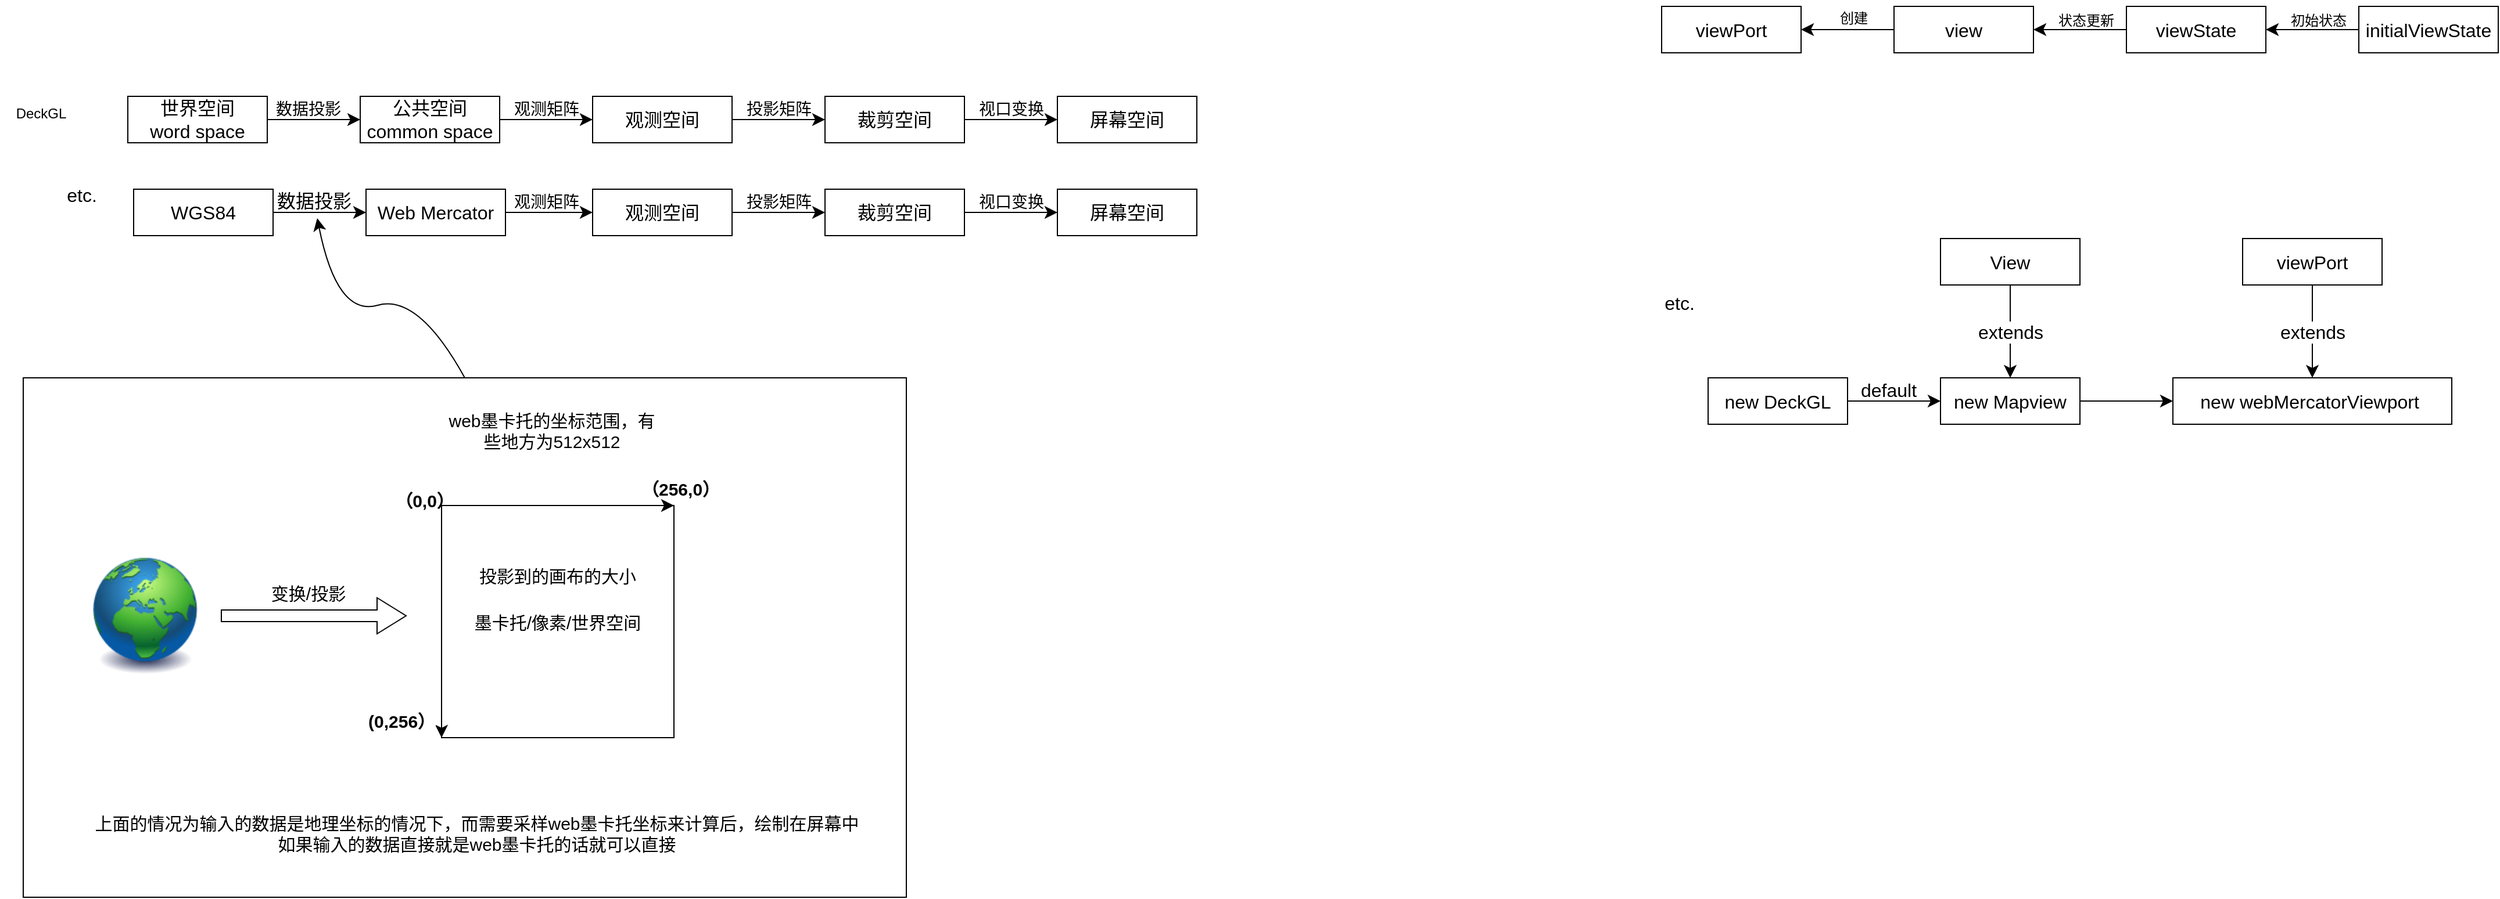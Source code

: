 <mxfile version="20.8.22" type="github">
  <diagram name="第 1 页" id="P9t2RC2k75KREn3W-97-">
    <mxGraphModel dx="2087" dy="986" grid="1" gridSize="10" guides="1" tooltips="1" connect="1" arrows="1" fold="1" page="0" pageScale="1" pageWidth="827" pageHeight="1169" math="0" shadow="0">
      <root>
        <mxCell id="0" />
        <mxCell id="1" parent="0" />
        <mxCell id="APESsE0bnVP-rjU41OoM-38" value="" style="rounded=0;whiteSpace=wrap;html=1;fontSize=14;" vertex="1" parent="1">
          <mxGeometry x="-330" y="442.5" width="760" height="447.5" as="geometry" />
        </mxCell>
        <mxCell id="U00k44nBWP5hFbAEq7iG-27" value="墨卡托/像素/世界空间" style="whiteSpace=wrap;html=1;aspect=fixed;fontSize=15;rounded=0;" parent="1" vertex="1">
          <mxGeometry x="30" y="552.5" width="200" height="200" as="geometry" />
        </mxCell>
        <mxCell id="hXN5MZDR5_vwzj8-u30s-8" value="&lt;font style=&quot;font-size: 12px;&quot;&gt;&lt;b&gt;&lt;br&gt;&lt;/b&gt;&lt;/font&gt;" style="edgeStyle=none;curved=1;rounded=0;orthogonalLoop=1;jettySize=auto;html=1;fontSize=12;startSize=8;endSize=8;" parent="1" source="hXN5MZDR5_vwzj8-u30s-2" edge="1">
          <mxGeometry relative="1" as="geometry">
            <mxPoint x="160" y="220" as="targetPoint" />
          </mxGeometry>
        </mxCell>
        <mxCell id="hXN5MZDR5_vwzj8-u30s-2" value="公共空间&lt;br&gt;common space" style="rounded=0;whiteSpace=wrap;html=1;fontSize=16;" parent="1" vertex="1">
          <mxGeometry x="-40" y="200" width="120" height="40" as="geometry" />
        </mxCell>
        <mxCell id="hXN5MZDR5_vwzj8-u30s-5" value="观测空间" style="rounded=0;whiteSpace=wrap;html=1;fontSize=16;" parent="1" vertex="1">
          <mxGeometry x="160" y="200" width="120" height="40" as="geometry" />
        </mxCell>
        <mxCell id="hXN5MZDR5_vwzj8-u30s-14" value="DeckGL" style="text;html=1;align=center;verticalAlign=middle;resizable=0;points=[];autosize=1;strokeColor=none;fillColor=none;fontSize=12;rounded=0;" parent="1" vertex="1">
          <mxGeometry x="-350" y="200" width="70" height="30" as="geometry" />
        </mxCell>
        <mxCell id="hXN5MZDR5_vwzj8-u30s-19" value="&lt;font style=&quot;font-size: 16px;&quot;&gt;世界空间&lt;br&gt;word space&lt;br&gt;&lt;/font&gt;" style="rounded=0;whiteSpace=wrap;html=1;fontSize=12;" parent="1" vertex="1">
          <mxGeometry x="-240" y="200" width="120" height="40" as="geometry" />
        </mxCell>
        <mxCell id="hXN5MZDR5_vwzj8-u30s-20" value="" style="endArrow=classic;html=1;rounded=0;fontSize=12;startSize=8;endSize=8;curved=1;exitX=1;exitY=0.5;exitDx=0;exitDy=0;" parent="1" source="hXN5MZDR5_vwzj8-u30s-19" target="hXN5MZDR5_vwzj8-u30s-2" edge="1">
          <mxGeometry width="50" height="50" relative="1" as="geometry">
            <mxPoint x="-10" y="140" as="sourcePoint" />
            <mxPoint x="40" y="90" as="targetPoint" />
          </mxGeometry>
        </mxCell>
        <mxCell id="hXN5MZDR5_vwzj8-u30s-36" style="edgeStyle=none;curved=1;rounded=0;orthogonalLoop=1;jettySize=auto;html=1;entryX=1;entryY=0.5;entryDx=0;entryDy=0;fontSize=12;startSize=8;endSize=8;" parent="1" source="hXN5MZDR5_vwzj8-u30s-31" target="hXN5MZDR5_vwzj8-u30s-33" edge="1">
          <mxGeometry relative="1" as="geometry" />
        </mxCell>
        <mxCell id="hXN5MZDR5_vwzj8-u30s-31" value="&lt;font style=&quot;font-size: 16px;&quot;&gt;view&lt;/font&gt;" style="rounded=0;whiteSpace=wrap;html=1;fontSize=12;" parent="1" vertex="1">
          <mxGeometry x="1280" y="122.5" width="120" height="40" as="geometry" />
        </mxCell>
        <mxCell id="hXN5MZDR5_vwzj8-u30s-34" style="edgeStyle=none;curved=1;rounded=0;orthogonalLoop=1;jettySize=auto;html=1;entryX=1;entryY=0.5;entryDx=0;entryDy=0;fontSize=16;startSize=8;endSize=8;" parent="1" source="hXN5MZDR5_vwzj8-u30s-32" target="hXN5MZDR5_vwzj8-u30s-31" edge="1">
          <mxGeometry relative="1" as="geometry" />
        </mxCell>
        <mxCell id="hXN5MZDR5_vwzj8-u30s-32" value="&lt;font style=&quot;font-size: 16px;&quot;&gt;viewState&lt;/font&gt;" style="rounded=0;whiteSpace=wrap;html=1;fontSize=12;" parent="1" vertex="1">
          <mxGeometry x="1480" y="122.5" width="120" height="40" as="geometry" />
        </mxCell>
        <mxCell id="hXN5MZDR5_vwzj8-u30s-33" value="&lt;font style=&quot;font-size: 16px;&quot;&gt;viewPort&lt;/font&gt;" style="rounded=0;whiteSpace=wrap;html=1;fontSize=12;" parent="1" vertex="1">
          <mxGeometry x="1080" y="122.5" width="120" height="40" as="geometry" />
        </mxCell>
        <mxCell id="hXN5MZDR5_vwzj8-u30s-35" value="&lt;font style=&quot;font-size: 12px;&quot;&gt;状态更新&lt;/font&gt;" style="text;html=1;align=center;verticalAlign=middle;resizable=0;points=[];autosize=1;strokeColor=none;fillColor=none;fontSize=16;rounded=0;" parent="1" vertex="1">
          <mxGeometry x="1410" y="117.5" width="70" height="30" as="geometry" />
        </mxCell>
        <mxCell id="hXN5MZDR5_vwzj8-u30s-37" value="创建" style="text;html=1;align=center;verticalAlign=middle;resizable=0;points=[];autosize=1;strokeColor=none;fillColor=none;fontSize=12;rounded=0;" parent="1" vertex="1">
          <mxGeometry x="1220" y="117.5" width="50" height="30" as="geometry" />
        </mxCell>
        <mxCell id="hXN5MZDR5_vwzj8-u30s-39" style="edgeStyle=none;curved=1;rounded=0;orthogonalLoop=1;jettySize=auto;html=1;fontSize=16;startSize=8;endSize=8;" parent="1" source="hXN5MZDR5_vwzj8-u30s-38" target="hXN5MZDR5_vwzj8-u30s-32" edge="1">
          <mxGeometry relative="1" as="geometry" />
        </mxCell>
        <mxCell id="hXN5MZDR5_vwzj8-u30s-38" value="&lt;font style=&quot;font-size: 16px;&quot;&gt;initialViewState&lt;/font&gt;" style="rounded=0;whiteSpace=wrap;html=1;fontSize=12;" parent="1" vertex="1">
          <mxGeometry x="1680" y="122.5" width="120" height="40" as="geometry" />
        </mxCell>
        <mxCell id="hXN5MZDR5_vwzj8-u30s-40" value="&lt;font style=&quot;font-size: 12px;&quot;&gt;初始状态&lt;/font&gt;" style="text;html=1;align=center;verticalAlign=middle;resizable=0;points=[];autosize=1;strokeColor=none;fillColor=none;fontSize=16;rounded=0;" parent="1" vertex="1">
          <mxGeometry x="1610" y="117.5" width="70" height="30" as="geometry" />
        </mxCell>
        <mxCell id="U00k44nBWP5hFbAEq7iG-1" value="etc." style="text;html=1;align=center;verticalAlign=middle;resizable=0;points=[];autosize=1;strokeColor=none;fillColor=none;fontSize=16;rounded=0;" parent="1" vertex="1">
          <mxGeometry x="1070" y="362.5" width="50" height="30" as="geometry" />
        </mxCell>
        <mxCell id="U00k44nBWP5hFbAEq7iG-4" style="edgeStyle=none;curved=1;rounded=0;orthogonalLoop=1;jettySize=auto;html=1;fontSize=12;startSize=8;endSize=8;" parent="1" source="U00k44nBWP5hFbAEq7iG-2" target="U00k44nBWP5hFbAEq7iG-3" edge="1">
          <mxGeometry relative="1" as="geometry" />
        </mxCell>
        <mxCell id="U00k44nBWP5hFbAEq7iG-2" value="new DeckGL" style="rounded=0;whiteSpace=wrap;html=1;fontSize=16;" parent="1" vertex="1">
          <mxGeometry x="1120" y="442.5" width="120" height="40" as="geometry" />
        </mxCell>
        <mxCell id="U00k44nBWP5hFbAEq7iG-6" style="edgeStyle=none;curved=1;rounded=0;orthogonalLoop=1;jettySize=auto;html=1;fontSize=12;startSize=8;endSize=8;" parent="1" source="U00k44nBWP5hFbAEq7iG-3" target="U00k44nBWP5hFbAEq7iG-5" edge="1">
          <mxGeometry relative="1" as="geometry" />
        </mxCell>
        <mxCell id="U00k44nBWP5hFbAEq7iG-3" value="new Mapview" style="rounded=0;whiteSpace=wrap;html=1;fontSize=16;" parent="1" vertex="1">
          <mxGeometry x="1320" y="442.5" width="120" height="40" as="geometry" />
        </mxCell>
        <mxCell id="U00k44nBWP5hFbAEq7iG-5" value="new webMercatorViewport&amp;nbsp;" style="rounded=0;whiteSpace=wrap;html=1;fontSize=16;" parent="1" vertex="1">
          <mxGeometry x="1520" y="442.5" width="240" height="40" as="geometry" />
        </mxCell>
        <mxCell id="U00k44nBWP5hFbAEq7iG-11" style="edgeStyle=none;curved=1;rounded=0;orthogonalLoop=1;jettySize=auto;html=1;entryX=0.5;entryY=0;entryDx=0;entryDy=0;fontSize=12;startSize=8;endSize=8;" parent="1" source="U00k44nBWP5hFbAEq7iG-10" target="U00k44nBWP5hFbAEq7iG-3" edge="1">
          <mxGeometry relative="1" as="geometry" />
        </mxCell>
        <mxCell id="U00k44nBWP5hFbAEq7iG-12" value="extends" style="edgeLabel;html=1;align=center;verticalAlign=middle;resizable=0;points=[];fontSize=16;rounded=0;" parent="U00k44nBWP5hFbAEq7iG-11" vertex="1" connectable="0">
          <mxGeometry x="-0.35" y="-1" relative="1" as="geometry">
            <mxPoint x="1" y="14" as="offset" />
          </mxGeometry>
        </mxCell>
        <mxCell id="U00k44nBWP5hFbAEq7iG-10" value="View" style="rounded=0;whiteSpace=wrap;html=1;fontSize=16;" parent="1" vertex="1">
          <mxGeometry x="1320" y="322.5" width="120" height="40" as="geometry" />
        </mxCell>
        <mxCell id="U00k44nBWP5hFbAEq7iG-15" style="edgeStyle=none;curved=1;rounded=0;orthogonalLoop=1;jettySize=auto;html=1;entryX=0.5;entryY=0;entryDx=0;entryDy=0;fontSize=12;startSize=8;endSize=8;" parent="1" source="U00k44nBWP5hFbAEq7iG-17" target="U00k44nBWP5hFbAEq7iG-5" edge="1">
          <mxGeometry relative="1" as="geometry">
            <mxPoint x="1645" y="442.5" as="targetPoint" />
          </mxGeometry>
        </mxCell>
        <mxCell id="U00k44nBWP5hFbAEq7iG-16" value="extends" style="edgeLabel;html=1;align=center;verticalAlign=middle;resizable=0;points=[];fontSize=16;rounded=0;" parent="U00k44nBWP5hFbAEq7iG-15" vertex="1" connectable="0">
          <mxGeometry x="-0.35" y="-1" relative="1" as="geometry">
            <mxPoint x="1" y="14" as="offset" />
          </mxGeometry>
        </mxCell>
        <mxCell id="U00k44nBWP5hFbAEq7iG-17" value="viewPort" style="rounded=0;whiteSpace=wrap;html=1;fontSize=16;" parent="1" vertex="1">
          <mxGeometry x="1580" y="322.5" width="120" height="40" as="geometry" />
        </mxCell>
        <mxCell id="U00k44nBWP5hFbAEq7iG-18" value="default" style="text;html=1;align=center;verticalAlign=middle;resizable=0;points=[];autosize=1;strokeColor=none;fillColor=none;fontSize=16;rounded=0;" parent="1" vertex="1">
          <mxGeometry x="1240" y="437.5" width="70" height="30" as="geometry" />
        </mxCell>
        <mxCell id="U00k44nBWP5hFbAEq7iG-20" value="" style="endArrow=classic;html=1;rounded=0;fontSize=11;startSize=8;endSize=8;curved=1;" parent="1" edge="1">
          <mxGeometry width="50" height="50" relative="1" as="geometry">
            <mxPoint x="30" y="552.5" as="sourcePoint" />
            <mxPoint x="230" y="552.5" as="targetPoint" />
          </mxGeometry>
        </mxCell>
        <mxCell id="U00k44nBWP5hFbAEq7iG-21" value="" style="endArrow=classic;html=1;rounded=0;fontSize=11;startSize=8;endSize=8;curved=1;entryX=0;entryY=1;entryDx=0;entryDy=0;" parent="1" target="U00k44nBWP5hFbAEq7iG-27" edge="1">
          <mxGeometry width="50" height="50" relative="1" as="geometry">
            <mxPoint x="30" y="552.5" as="sourcePoint" />
            <mxPoint x="30" y="712.5" as="targetPoint" />
          </mxGeometry>
        </mxCell>
        <mxCell id="U00k44nBWP5hFbAEq7iG-22" value="&lt;b&gt;&lt;font style=&quot;font-size: 15px;&quot;&gt;（0,0）&lt;/font&gt;&lt;/b&gt;" style="text;html=1;align=center;verticalAlign=middle;resizable=0;points=[];autosize=1;strokeColor=none;fillColor=none;fontSize=11;rounded=0;" parent="1" vertex="1">
          <mxGeometry x="-20" y="532.5" width="70" height="30" as="geometry" />
        </mxCell>
        <mxCell id="U00k44nBWP5hFbAEq7iG-23" value="&lt;b style=&quot;border-color: var(--border-color); color: rgb(0, 0, 0); font-family: Helvetica; font-size: 11px; font-style: normal; font-variant-ligatures: normal; font-variant-caps: normal; letter-spacing: normal; orphans: 2; text-align: center; text-indent: 0px; text-transform: none; widows: 2; word-spacing: 0px; -webkit-text-stroke-width: 0px; background-color: rgb(255, 255, 255); text-decoration-thickness: initial; text-decoration-style: initial; text-decoration-color: initial;&quot;&gt;&lt;font style=&quot;border-color: var(--border-color); font-size: 15px;&quot;&gt;（256,0）&lt;/font&gt;&lt;/b&gt;" style="text;whiteSpace=wrap;html=1;fontSize=15;rounded=0;" parent="1" vertex="1">
          <mxGeometry x="200" y="522.5" width="80" height="40" as="geometry" />
        </mxCell>
        <mxCell id="U00k44nBWP5hFbAEq7iG-24" value="&lt;b style=&quot;border-color: var(--border-color); color: rgb(0, 0, 0); font-family: Helvetica; font-style: normal; font-variant-ligatures: normal; font-variant-caps: normal; letter-spacing: normal; orphans: 2; text-indent: 0px; text-transform: none; widows: 2; word-spacing: 0px; -webkit-text-stroke-width: 0px; text-decoration-thickness: initial; text-decoration-style: initial; text-decoration-color: initial; font-size: 11px; text-align: center; background-color: rgb(255, 255, 255);&quot;&gt;&lt;font style=&quot;border-color: var(--border-color); font-size: 15px;&quot;&gt;(0,256）&lt;/font&gt;&lt;/b&gt;" style="text;whiteSpace=wrap;html=1;fontSize=15;rounded=0;" parent="1" vertex="1">
          <mxGeometry x="-35" y="722.5" width="100" height="40" as="geometry" />
        </mxCell>
        <mxCell id="U00k44nBWP5hFbAEq7iG-25" value="web墨卡托的坐标范围，有些地方为512x512" style="text;html=1;strokeColor=none;fillColor=none;align=center;verticalAlign=middle;whiteSpace=wrap;rounded=0;fontSize=15;" parent="1" vertex="1">
          <mxGeometry x="30" y="472.5" width="190" height="30" as="geometry" />
        </mxCell>
        <mxCell id="U00k44nBWP5hFbAEq7iG-26" value="" style="image;html=1;image=img/lib/clip_art/general/Earth_globe_128x128.png;fontSize=15;rounded=0;" parent="1" vertex="1">
          <mxGeometry x="-290" y="597.5" width="130" height="100" as="geometry" />
        </mxCell>
        <mxCell id="U00k44nBWP5hFbAEq7iG-28" value="" style="shape=flexArrow;endArrow=classic;html=1;rounded=0;fontSize=15;startSize=8;endSize=8;curved=1;exitX=1;exitY=0.5;exitDx=0;exitDy=0;" parent="1" source="U00k44nBWP5hFbAEq7iG-26" edge="1">
          <mxGeometry width="50" height="50" relative="1" as="geometry">
            <mxPoint x="130" y="702.5" as="sourcePoint" />
            <mxPoint y="647.5" as="targetPoint" />
          </mxGeometry>
        </mxCell>
        <mxCell id="U00k44nBWP5hFbAEq7iG-31" value="变换/投影" style="text;html=1;align=center;verticalAlign=middle;resizable=0;points=[];autosize=1;strokeColor=none;fillColor=none;fontSize=15;rounded=0;" parent="1" vertex="1">
          <mxGeometry x="-130" y="612.5" width="90" height="30" as="geometry" />
        </mxCell>
        <mxCell id="U00k44nBWP5hFbAEq7iG-32" value="上面的情况为输入的数据是地理坐标的情况下，而需要采样web墨卡托坐标来计算后，绘制在屏幕中&lt;br&gt;如果输入的数据直接就是web墨卡托的话就可以直接" style="text;html=1;align=center;verticalAlign=middle;resizable=0;points=[];autosize=1;strokeColor=none;fillColor=none;fontSize=15;rounded=0;" parent="1" vertex="1">
          <mxGeometry x="-280" y="810" width="680" height="50" as="geometry" />
        </mxCell>
        <mxCell id="U00k44nBWP5hFbAEq7iG-33" value="投影到的画布的大小" style="text;html=1;strokeColor=none;fillColor=none;align=center;verticalAlign=middle;whiteSpace=wrap;rounded=0;fontSize=15;" parent="1" vertex="1">
          <mxGeometry x="55" y="605" width="150" height="15" as="geometry" />
        </mxCell>
        <mxCell id="APESsE0bnVP-rjU41OoM-2" value="&lt;font style=&quot;font-size: 14px;&quot;&gt;数据投影&lt;/font&gt;" style="text;html=1;align=center;verticalAlign=middle;resizable=0;points=[];autosize=1;strokeColor=none;fillColor=none;fontSize=16;rounded=0;" vertex="1" parent="1">
          <mxGeometry x="-125" y="195" width="80" height="30" as="geometry" />
        </mxCell>
        <mxCell id="APESsE0bnVP-rjU41OoM-3" value="etc." style="text;html=1;align=center;verticalAlign=middle;resizable=0;points=[];autosize=1;strokeColor=none;fillColor=none;fontSize=16;rounded=0;" vertex="1" parent="1">
          <mxGeometry x="-305" y="270" width="50" height="30" as="geometry" />
        </mxCell>
        <mxCell id="APESsE0bnVP-rjU41OoM-5" value="Web Mercator" style="rounded=0;whiteSpace=wrap;html=1;fontSize=16;" vertex="1" parent="1">
          <mxGeometry x="-35" y="280" width="120" height="40" as="geometry" />
        </mxCell>
        <mxCell id="APESsE0bnVP-rjU41OoM-8" value="&lt;font style=&quot;font-size: 16px;&quot;&gt;WGS84&lt;br&gt;&lt;/font&gt;" style="rounded=0;whiteSpace=wrap;html=1;fontSize=12;" vertex="1" parent="1">
          <mxGeometry x="-235" y="280" width="120" height="40" as="geometry" />
        </mxCell>
        <mxCell id="APESsE0bnVP-rjU41OoM-9" value="" style="endArrow=classic;html=1;rounded=0;fontSize=12;startSize=8;endSize=8;curved=1;exitX=1;exitY=0.5;exitDx=0;exitDy=0;" edge="1" parent="1" source="APESsE0bnVP-rjU41OoM-8" target="APESsE0bnVP-rjU41OoM-5">
          <mxGeometry width="50" height="50" relative="1" as="geometry">
            <mxPoint x="-5" y="220" as="sourcePoint" />
            <mxPoint x="45" y="170" as="targetPoint" />
          </mxGeometry>
        </mxCell>
        <mxCell id="APESsE0bnVP-rjU41OoM-10" value="数据投影" style="text;html=1;align=center;verticalAlign=middle;resizable=0;points=[];autosize=1;strokeColor=none;fillColor=none;fontSize=16;rounded=0;" vertex="1" parent="1">
          <mxGeometry x="-125" y="275" width="90" height="30" as="geometry" />
        </mxCell>
        <mxCell id="APESsE0bnVP-rjU41OoM-11" value="&lt;font style=&quot;font-size: 14px;&quot;&gt;观测矩阵&lt;/font&gt;" style="text;html=1;align=center;verticalAlign=middle;resizable=0;points=[];autosize=1;strokeColor=none;fillColor=none;fontSize=16;rounded=0;" vertex="1" parent="1">
          <mxGeometry x="80" y="195" width="80" height="30" as="geometry" />
        </mxCell>
        <mxCell id="APESsE0bnVP-rjU41OoM-14" value="&lt;font style=&quot;font-size: 12px;&quot;&gt;&lt;b&gt;&lt;br&gt;&lt;/b&gt;&lt;/font&gt;" style="edgeStyle=none;curved=1;rounded=0;orthogonalLoop=1;jettySize=auto;html=1;fontSize=12;startSize=8;endSize=8;" edge="1" parent="1">
          <mxGeometry relative="1" as="geometry">
            <mxPoint x="360" y="220" as="targetPoint" />
            <mxPoint x="280" y="220" as="sourcePoint" />
          </mxGeometry>
        </mxCell>
        <mxCell id="APESsE0bnVP-rjU41OoM-15" value="裁剪空间" style="rounded=0;whiteSpace=wrap;html=1;fontSize=16;" vertex="1" parent="1">
          <mxGeometry x="360" y="200" width="120" height="40" as="geometry" />
        </mxCell>
        <mxCell id="APESsE0bnVP-rjU41OoM-16" value="&lt;font style=&quot;font-size: 14px;&quot;&gt;投影矩阵&lt;/font&gt;" style="text;html=1;align=center;verticalAlign=middle;resizable=0;points=[];autosize=1;strokeColor=none;fillColor=none;fontSize=16;rounded=0;" vertex="1" parent="1">
          <mxGeometry x="280" y="195" width="80" height="30" as="geometry" />
        </mxCell>
        <mxCell id="APESsE0bnVP-rjU41OoM-17" value="&lt;font style=&quot;font-size: 12px;&quot;&gt;&lt;b&gt;&lt;br&gt;&lt;/b&gt;&lt;/font&gt;" style="edgeStyle=none;curved=1;rounded=0;orthogonalLoop=1;jettySize=auto;html=1;fontSize=12;startSize=8;endSize=8;" edge="1" parent="1">
          <mxGeometry relative="1" as="geometry">
            <mxPoint x="560" y="220" as="targetPoint" />
            <mxPoint x="480" y="220" as="sourcePoint" />
          </mxGeometry>
        </mxCell>
        <mxCell id="APESsE0bnVP-rjU41OoM-18" value="屏幕空间" style="rounded=0;whiteSpace=wrap;html=1;fontSize=16;" vertex="1" parent="1">
          <mxGeometry x="560" y="200" width="120" height="40" as="geometry" />
        </mxCell>
        <mxCell id="APESsE0bnVP-rjU41OoM-19" value="&lt;font style=&quot;font-size: 14px;&quot;&gt;视口变换&lt;/font&gt;" style="text;html=1;align=center;verticalAlign=middle;resizable=0;points=[];autosize=1;strokeColor=none;fillColor=none;fontSize=16;rounded=0;" vertex="1" parent="1">
          <mxGeometry x="480" y="195" width="80" height="30" as="geometry" />
        </mxCell>
        <mxCell id="APESsE0bnVP-rjU41OoM-29" value="&lt;font style=&quot;font-size: 12px;&quot;&gt;&lt;b&gt;&lt;br&gt;&lt;/b&gt;&lt;/font&gt;" style="edgeStyle=none;curved=1;rounded=0;orthogonalLoop=1;jettySize=auto;html=1;fontSize=12;startSize=8;endSize=8;exitX=1;exitY=0.5;exitDx=0;exitDy=0;" edge="1" parent="1" source="APESsE0bnVP-rjU41OoM-5">
          <mxGeometry relative="1" as="geometry">
            <mxPoint x="160" y="300" as="targetPoint" />
            <mxPoint x="90" y="300" as="sourcePoint" />
          </mxGeometry>
        </mxCell>
        <mxCell id="APESsE0bnVP-rjU41OoM-30" value="观测空间" style="rounded=0;whiteSpace=wrap;html=1;fontSize=16;" vertex="1" parent="1">
          <mxGeometry x="160" y="280" width="120" height="40" as="geometry" />
        </mxCell>
        <mxCell id="APESsE0bnVP-rjU41OoM-31" value="&lt;font style=&quot;font-size: 14px;&quot;&gt;观测矩阵&lt;/font&gt;" style="text;html=1;align=center;verticalAlign=middle;resizable=0;points=[];autosize=1;strokeColor=none;fillColor=none;fontSize=16;rounded=0;" vertex="1" parent="1">
          <mxGeometry x="80" y="275" width="80" height="30" as="geometry" />
        </mxCell>
        <mxCell id="APESsE0bnVP-rjU41OoM-32" value="&lt;font style=&quot;font-size: 12px;&quot;&gt;&lt;b&gt;&lt;br&gt;&lt;/b&gt;&lt;/font&gt;" style="edgeStyle=none;curved=1;rounded=0;orthogonalLoop=1;jettySize=auto;html=1;fontSize=12;startSize=8;endSize=8;" edge="1" parent="1">
          <mxGeometry relative="1" as="geometry">
            <mxPoint x="360" y="300" as="targetPoint" />
            <mxPoint x="280" y="300" as="sourcePoint" />
          </mxGeometry>
        </mxCell>
        <mxCell id="APESsE0bnVP-rjU41OoM-33" value="裁剪空间" style="rounded=0;whiteSpace=wrap;html=1;fontSize=16;" vertex="1" parent="1">
          <mxGeometry x="360" y="280" width="120" height="40" as="geometry" />
        </mxCell>
        <mxCell id="APESsE0bnVP-rjU41OoM-34" value="&lt;font style=&quot;font-size: 14px;&quot;&gt;投影矩阵&lt;/font&gt;" style="text;html=1;align=center;verticalAlign=middle;resizable=0;points=[];autosize=1;strokeColor=none;fillColor=none;fontSize=16;rounded=0;" vertex="1" parent="1">
          <mxGeometry x="280" y="275" width="80" height="30" as="geometry" />
        </mxCell>
        <mxCell id="APESsE0bnVP-rjU41OoM-35" value="&lt;font style=&quot;font-size: 12px;&quot;&gt;&lt;b&gt;&lt;br&gt;&lt;/b&gt;&lt;/font&gt;" style="edgeStyle=none;curved=1;rounded=0;orthogonalLoop=1;jettySize=auto;html=1;fontSize=12;startSize=8;endSize=8;" edge="1" parent="1">
          <mxGeometry relative="1" as="geometry">
            <mxPoint x="560" y="300" as="targetPoint" />
            <mxPoint x="480" y="300" as="sourcePoint" />
          </mxGeometry>
        </mxCell>
        <mxCell id="APESsE0bnVP-rjU41OoM-36" value="屏幕空间" style="rounded=0;whiteSpace=wrap;html=1;fontSize=16;" vertex="1" parent="1">
          <mxGeometry x="560" y="280" width="120" height="40" as="geometry" />
        </mxCell>
        <mxCell id="APESsE0bnVP-rjU41OoM-37" value="&lt;font style=&quot;font-size: 14px;&quot;&gt;视口变换&lt;/font&gt;" style="text;html=1;align=center;verticalAlign=middle;resizable=0;points=[];autosize=1;strokeColor=none;fillColor=none;fontSize=16;rounded=0;" vertex="1" parent="1">
          <mxGeometry x="480" y="275" width="80" height="30" as="geometry" />
        </mxCell>
        <mxCell id="APESsE0bnVP-rjU41OoM-40" value="" style="endArrow=classic;html=1;rounded=0;fontSize=14;startSize=8;endSize=8;curved=1;exitX=0.5;exitY=0;exitDx=0;exitDy=0;" edge="1" parent="1" source="APESsE0bnVP-rjU41OoM-38" target="APESsE0bnVP-rjU41OoM-10">
          <mxGeometry width="50" height="50" relative="1" as="geometry">
            <mxPoint x="220" y="570" as="sourcePoint" />
            <mxPoint x="270" y="520" as="targetPoint" />
            <Array as="points">
              <mxPoint x="10" y="370" />
              <mxPoint x="-60" y="390" />
            </Array>
          </mxGeometry>
        </mxCell>
      </root>
    </mxGraphModel>
  </diagram>
</mxfile>
